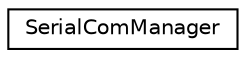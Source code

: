 digraph "Graphical Class Hierarchy"
{
 // LATEX_PDF_SIZE
  edge [fontname="Helvetica",fontsize="10",labelfontname="Helvetica",labelfontsize="10"];
  node [fontname="Helvetica",fontsize="10",shape=record];
  rankdir="LR";
  Node0 [label="SerialComManager",height=0.2,width=0.4,color="black", fillcolor="white", style="filled",URL="$class_serial_com_manager.html",tooltip="This class holds the functions that sends commands to the STM board."];
}
